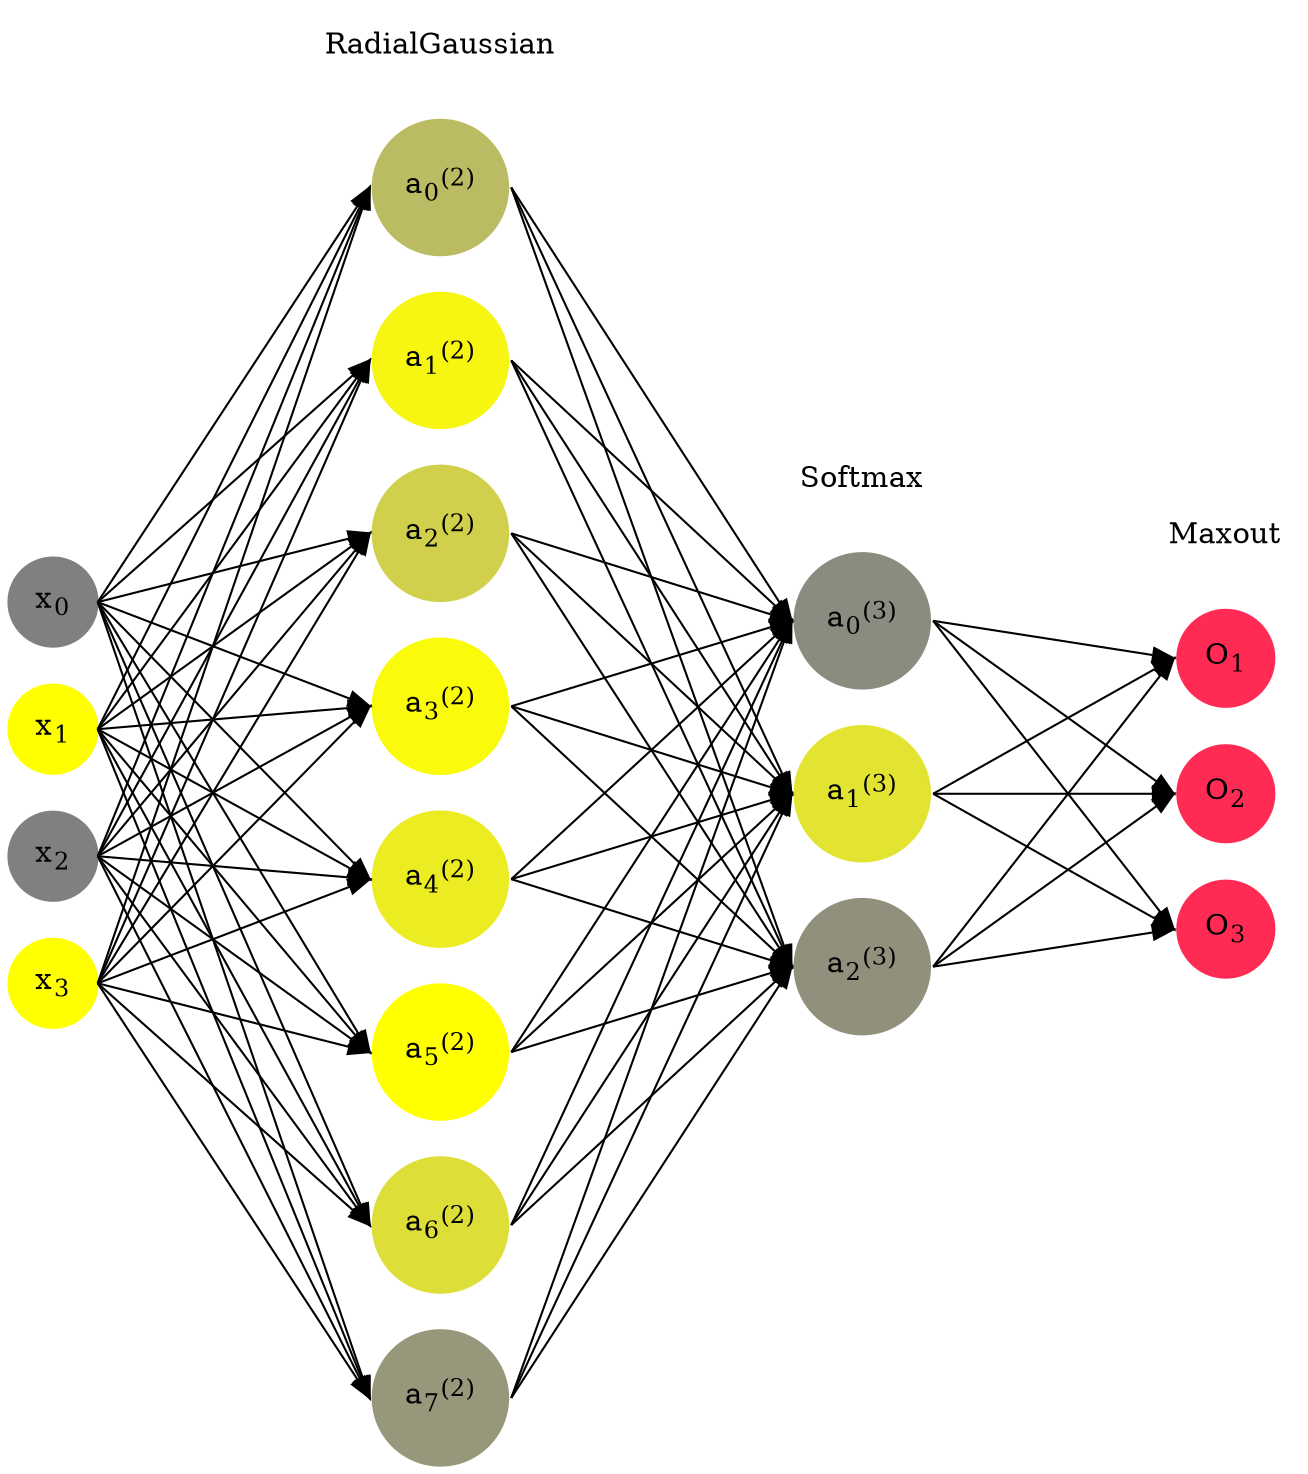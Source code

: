 digraph G {
	rankdir = LR;
	splines=false;
	edge[style=invis];
	ranksep= 1.4;
	{
	node [shape=circle, color="0.1667, 0.0, 0.5", style=filled, fillcolor="0.1667, 0.0, 0.5"];
	x0 [label=<x<sub>0</sub>>];
	}
	{
	node [shape=circle, color="0.1667, 1.0, 1.0", style=filled, fillcolor="0.1667, 1.0, 1.0"];
	x1 [label=<x<sub>1</sub>>];
	}
	{
	node [shape=circle, color="0.1667, 0.0, 0.5", style=filled, fillcolor="0.1667, 0.0, 0.5"];
	x2 [label=<x<sub>2</sub>>];
	}
	{
	node [shape=circle, color="0.1667, 1.0, 1.0", style=filled, fillcolor="0.1667, 1.0, 1.0"];
	x3 [label=<x<sub>3</sub>>];
	}
	{
	node [shape=circle, color="0.1667, 0.463827, 0.731914", style=filled, fillcolor="0.1667, 0.463827, 0.731914"];
	a02 [label=<a<sub>0</sub><sup>(2)</sup>>];
	}
	{
	node [shape=circle, color="0.1667, 0.923249, 0.961625", style=filled, fillcolor="0.1667, 0.923249, 0.961625"];
	a12 [label=<a<sub>1</sub><sup>(2)</sup>>];
	}
	{
	node [shape=circle, color="0.1667, 0.632591, 0.816296", style=filled, fillcolor="0.1667, 0.632591, 0.816296"];
	a22 [label=<a<sub>2</sub><sup>(2)</sup>>];
	}
	{
	node [shape=circle, color="0.1667, 0.955481, 0.977740", style=filled, fillcolor="0.1667, 0.955481, 0.977740"];
	a32 [label=<a<sub>3</sub><sup>(2)</sup>>];
	}
	{
	node [shape=circle, color="0.1667, 0.848651, 0.924326", style=filled, fillcolor="0.1667, 0.848651, 0.924326"];
	a42 [label=<a<sub>4</sub><sup>(2)</sup>>];
	}
	{
	node [shape=circle, color="0.1667, 0.998132, 0.999066", style=filled, fillcolor="0.1667, 0.998132, 0.999066"];
	a52 [label=<a<sub>5</sub><sup>(2)</sup>>];
	}
	{
	node [shape=circle, color="0.1667, 0.741355, 0.870677", style=filled, fillcolor="0.1667, 0.741355, 0.870677"];
	a62 [label=<a<sub>6</sub><sup>(2)</sup>>];
	}
	{
	node [shape=circle, color="0.1667, 0.187006, 0.593503", style=filled, fillcolor="0.1667, 0.187006, 0.593503"];
	a72 [label=<a<sub>7</sub><sup>(2)</sup>>];
	}
	{
	node [shape=circle, color="0.1667, 0.087262, 0.543631", style=filled, fillcolor="0.1667, 0.087262, 0.543631"];
	a03 [label=<a<sub>0</sub><sup>(3)</sup>>];
	}
	{
	node [shape=circle, color="0.1667, 0.780485, 0.890242", style=filled, fillcolor="0.1667, 0.780485, 0.890242"];
	a13 [label=<a<sub>1</sub><sup>(3)</sup>>];
	}
	{
	node [shape=circle, color="0.1667, 0.132254, 0.566127", style=filled, fillcolor="0.1667, 0.132254, 0.566127"];
	a23 [label=<a<sub>2</sub><sup>(3)</sup>>];
	}
	{
	node [shape=circle, color="0.9667, 0.83, 1.0", style=filled, fillcolor="0.9667, 0.83, 1.0"];
	O1 [label=<O<sub>1</sub>>];
	}
	{
	node [shape=circle, color="0.9667, 0.83, 1.0", style=filled, fillcolor="0.9667, 0.83, 1.0"];
	O2 [label=<O<sub>2</sub>>];
	}
	{
	node [shape=circle, color="0.9667, 0.83, 1.0", style=filled, fillcolor="0.9667, 0.83, 1.0"];
	O3 [label=<O<sub>3</sub>>];
	}
	{
	rank=same;
	x0->x1->x2->x3;
	}
	{
	rank=same;
	a02->a12->a22->a32->a42->a52->a62->a72;
	}
	{
	rank=same;
	a03->a13->a23;
	}
	{
	rank=same;
	O1->O2->O3;
	}
	l1 [shape=plaintext,label="RadialGaussian"];
	l1->a02;
	{rank=same; l1;a02};
	l2 [shape=plaintext,label="Softmax"];
	l2->a03;
	{rank=same; l2;a03};
	l3 [shape=plaintext,label="Maxout"];
	l3->O1;
	{rank=same; l3;O1};
edge[style=solid, tailport=e, headport=w];
	{x0;x1;x2;x3} -> {a02;a12;a22;a32;a42;a52;a62;a72};
	{a02;a12;a22;a32;a42;a52;a62;a72} -> {a03;a13;a23};
	{a03;a13;a23} -> {O1,O2,O3};
}